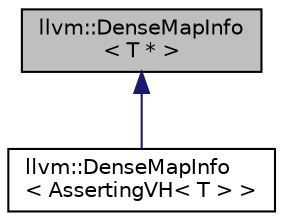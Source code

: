 digraph "llvm::DenseMapInfo&lt; T * &gt;"
{
 // LATEX_PDF_SIZE
  bgcolor="transparent";
  edge [fontname="Helvetica",fontsize="10",labelfontname="Helvetica",labelfontsize="10"];
  node [fontname="Helvetica",fontsize="10",shape=record];
  Node1 [label="llvm::DenseMapInfo\l\< T * \>",height=0.2,width=0.4,color="black", fillcolor="grey75", style="filled", fontcolor="black",tooltip=" "];
  Node1 -> Node2 [dir="back",color="midnightblue",fontsize="10",style="solid",fontname="Helvetica"];
  Node2 [label="llvm::DenseMapInfo\l\< AssertingVH\< T \> \>",height=0.2,width=0.4,color="black",URL="$structllvm_1_1DenseMapInfo_3_01AssertingVH_3_01T_01_4_01_4.html",tooltip=" "];
}
